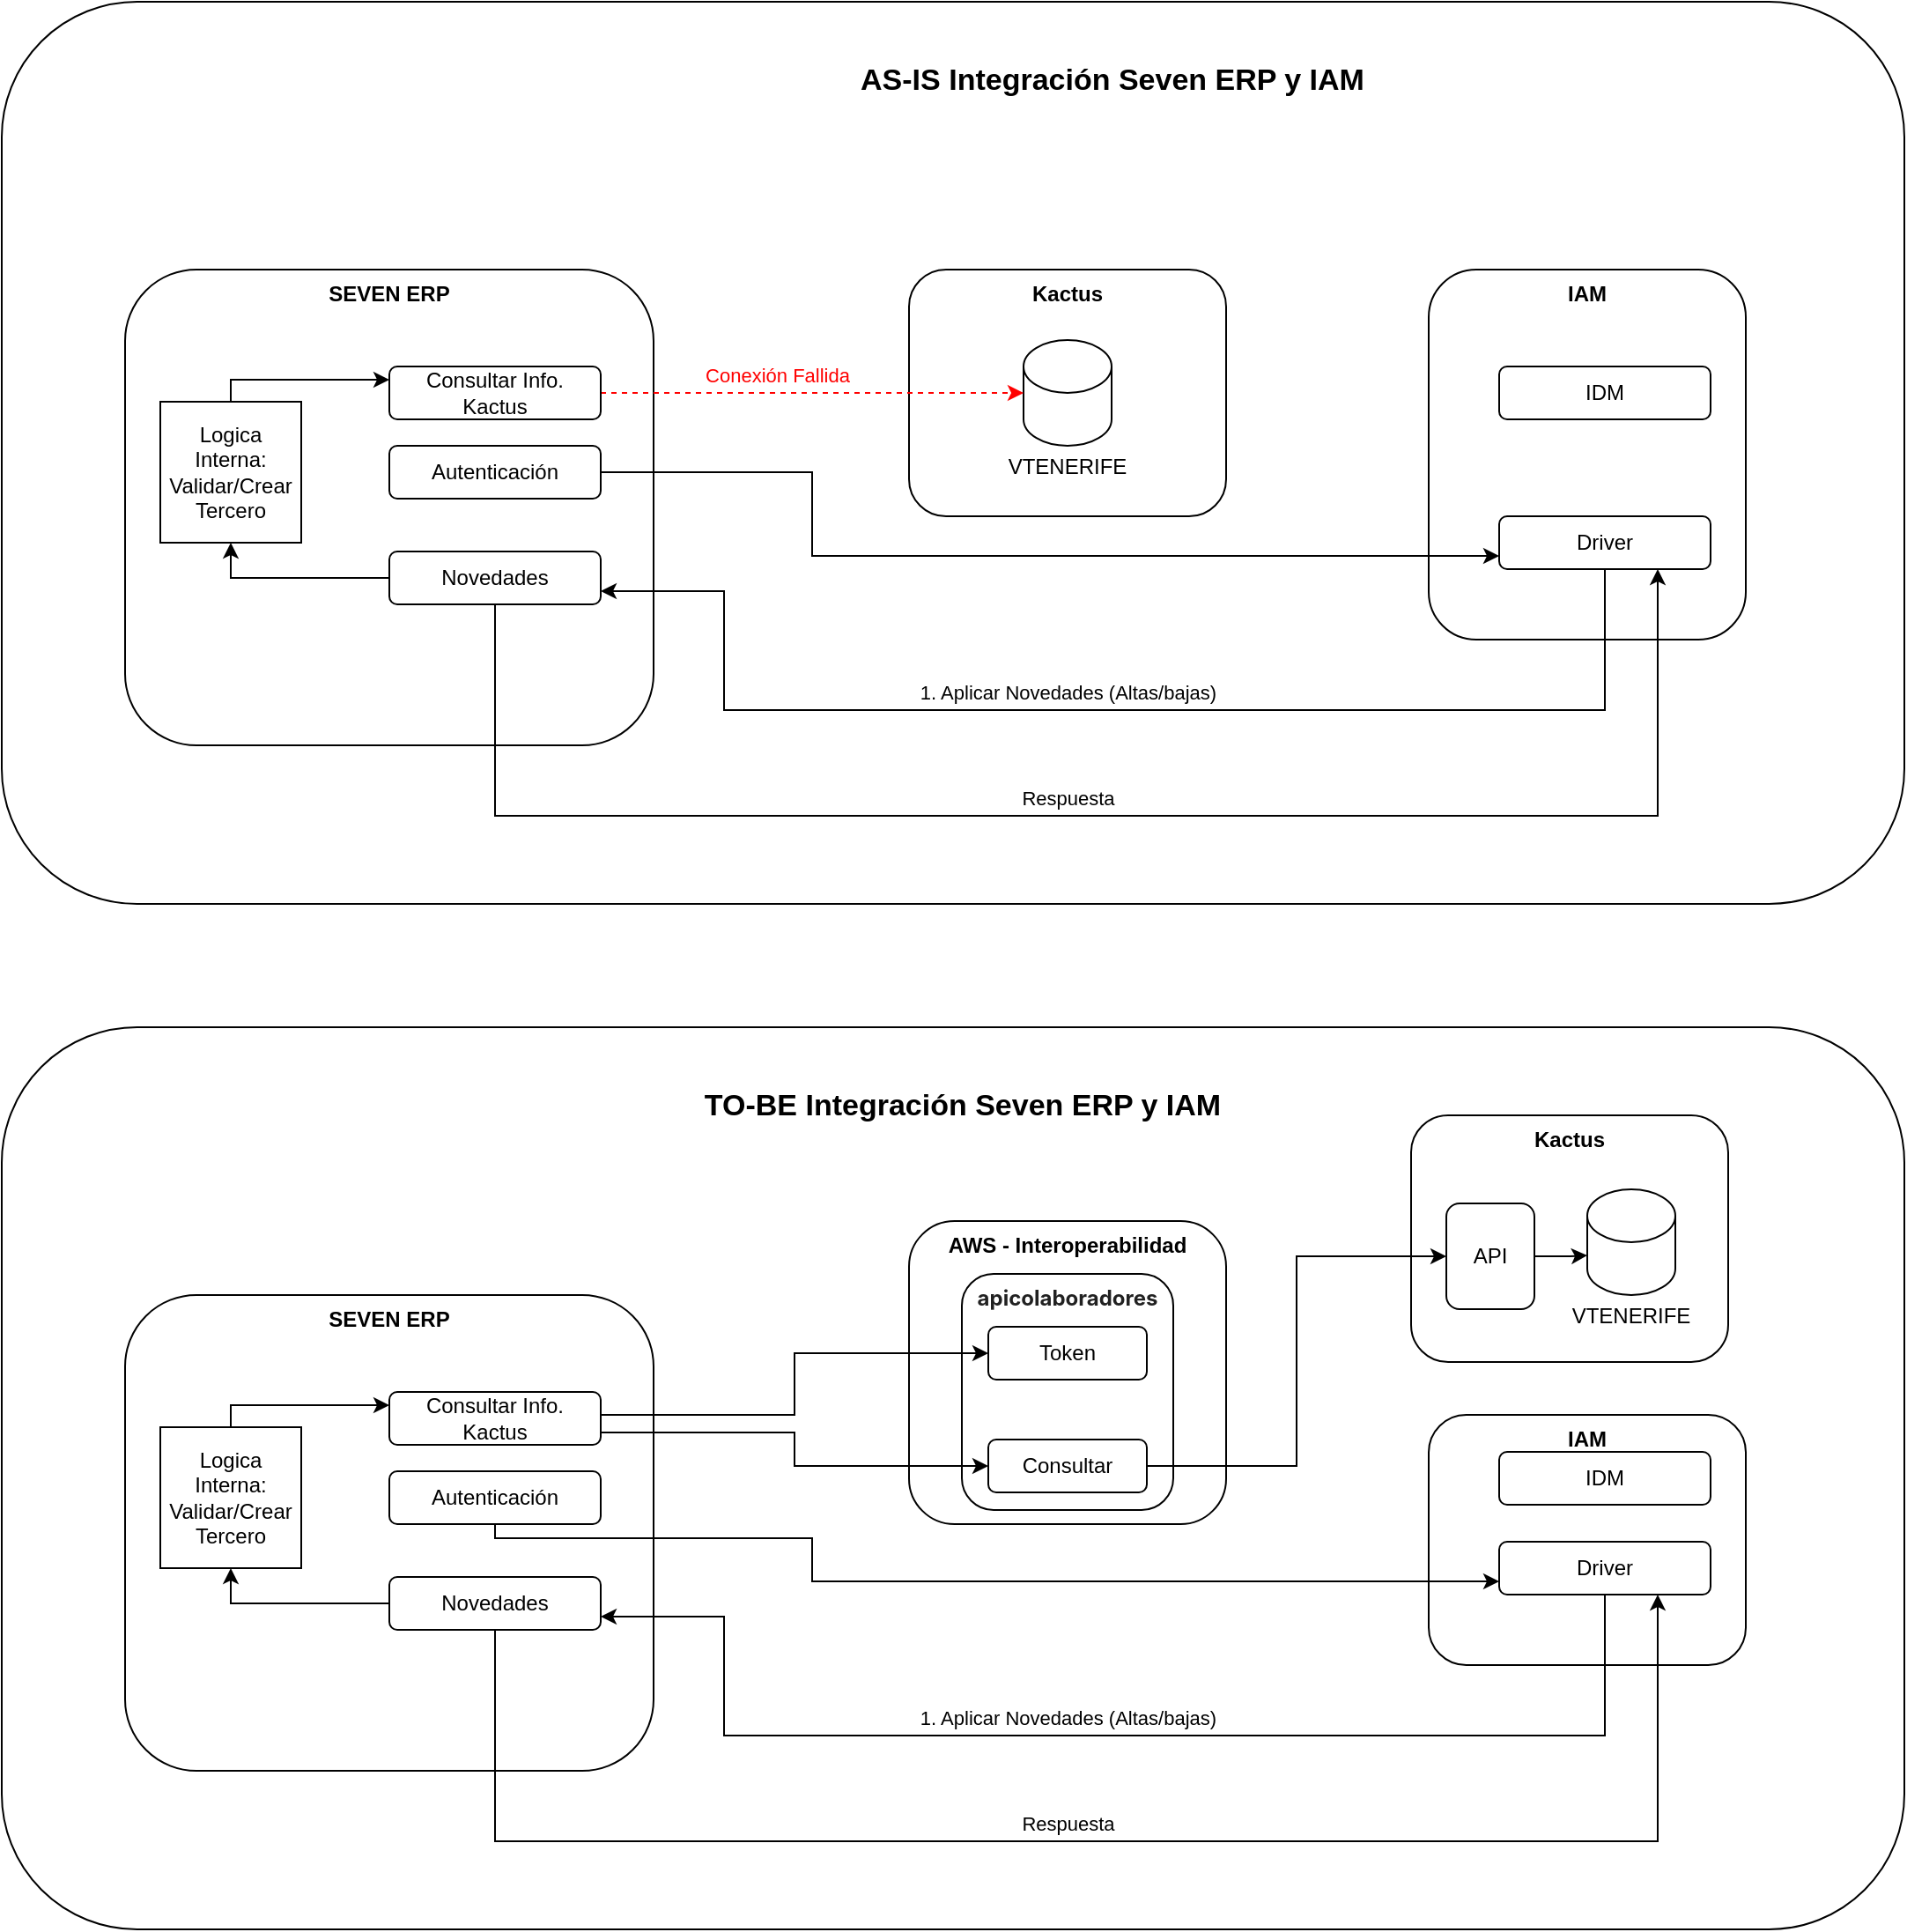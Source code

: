 <mxfile version="26.2.9" pages="2">
  <diagram name="AS-IS" id="eW9U4Vch_MS2X_GdoxYC">
    <mxGraphModel dx="2255" dy="757" grid="1" gridSize="10" guides="1" tooltips="1" connect="1" arrows="1" fold="1" page="1" pageScale="1" pageWidth="827" pageHeight="1169" math="0" shadow="0">
      <root>
        <mxCell id="0" />
        <mxCell id="1" parent="0" />
        <mxCell id="06jfUkknpogjp7twqCvo-1" value="" style="rounded=1;whiteSpace=wrap;html=1;" vertex="1" parent="1">
          <mxGeometry x="-80" y="28" width="1080" height="512" as="geometry" />
        </mxCell>
        <mxCell id="2XWWIahap93tzurfqWSG-1" value="&lt;span&gt;SEVEN ERP&lt;/span&gt;" style="rounded=1;whiteSpace=wrap;html=1;verticalAlign=top;fontStyle=1" parent="1" vertex="1">
          <mxGeometry x="-10" y="180" width="300" height="270" as="geometry" />
        </mxCell>
        <mxCell id="2XWWIahap93tzurfqWSG-2" value="&lt;span&gt;Kactus&lt;/span&gt;" style="rounded=1;whiteSpace=wrap;html=1;verticalAlign=top;fontStyle=1" parent="1" vertex="1">
          <mxGeometry x="435" y="180" width="180" height="140" as="geometry" />
        </mxCell>
        <mxCell id="2XWWIahap93tzurfqWSG-3" value="&lt;div&gt;&lt;br&gt;&lt;/div&gt;&lt;div&gt;&lt;br&gt;&lt;/div&gt;&lt;div&gt;&lt;br&gt;&lt;/div&gt;&lt;div&gt;&lt;br&gt;&lt;/div&gt;VTENERIFE" style="shape=cylinder3;whiteSpace=wrap;html=1;boundedLbl=1;backgroundOutline=1;size=15;" parent="1" vertex="1">
          <mxGeometry x="500" y="220" width="50" height="60" as="geometry" />
        </mxCell>
        <mxCell id="2XWWIahap93tzurfqWSG-5" style="edgeStyle=orthogonalEdgeStyle;rounded=0;orthogonalLoop=1;jettySize=auto;html=1;dashed=1;strokeColor=#FF0000;" parent="1" source="2XWWIahap93tzurfqWSG-4" target="2XWWIahap93tzurfqWSG-3" edge="1">
          <mxGeometry relative="1" as="geometry" />
        </mxCell>
        <mxCell id="9Ra8ZcG8PhmdojVvyy9X-1" value="Conexión Fallida" style="edgeLabel;html=1;align=center;verticalAlign=middle;resizable=0;points=[];fontColor=#FF0000;" vertex="1" connectable="0" parent="2XWWIahap93tzurfqWSG-5">
          <mxGeometry x="-0.507" y="-1" relative="1" as="geometry">
            <mxPoint x="41" y="-11" as="offset" />
          </mxGeometry>
        </mxCell>
        <mxCell id="2XWWIahap93tzurfqWSG-4" value="Consultar Info. Kactus" style="rounded=1;whiteSpace=wrap;html=1;" parent="1" vertex="1">
          <mxGeometry x="140" y="235" width="120" height="30" as="geometry" />
        </mxCell>
        <mxCell id="2XWWIahap93tzurfqWSG-6" value="AS-IS Integración Seven ERP y IAM" style="text;html=1;align=center;verticalAlign=middle;resizable=0;points=[];autosize=1;strokeColor=none;fillColor=none;fontStyle=1;fontSize=17;" parent="1" vertex="1">
          <mxGeometry x="400" y="58" width="300" height="30" as="geometry" />
        </mxCell>
        <mxCell id="pvbcGCA0Qb1AgT1vnkco-1" value="&lt;span&gt;IAM&lt;/span&gt;" style="rounded=1;whiteSpace=wrap;html=1;verticalAlign=top;fontStyle=1" parent="1" vertex="1">
          <mxGeometry x="730" y="180" width="180" height="210" as="geometry" />
        </mxCell>
        <mxCell id="pvbcGCA0Qb1AgT1vnkco-2" value="IDM" style="rounded=1;whiteSpace=wrap;html=1;" parent="1" vertex="1">
          <mxGeometry x="770" y="235" width="120" height="30" as="geometry" />
        </mxCell>
        <mxCell id="3JgTYqsPuk37V_vv-Rsz-2" style="edgeStyle=orthogonalEdgeStyle;rounded=0;orthogonalLoop=1;jettySize=auto;html=1;entryX=1;entryY=0.75;entryDx=0;entryDy=0;" parent="1" source="yEM9cxSCL_N2rBZ1WHJl-1" target="3JgTYqsPuk37V_vv-Rsz-1" edge="1">
          <mxGeometry relative="1" as="geometry">
            <Array as="points">
              <mxPoint x="830" y="430" />
              <mxPoint x="330" y="430" />
              <mxPoint x="330" y="363" />
            </Array>
          </mxGeometry>
        </mxCell>
        <mxCell id="3JgTYqsPuk37V_vv-Rsz-3" value="1. Aplicar Novedades (Altas/bajas)" style="edgeLabel;html=1;align=center;verticalAlign=middle;resizable=0;points=[];" parent="3JgTYqsPuk37V_vv-Rsz-2" vertex="1" connectable="0">
          <mxGeometry x="0.252" y="-2" relative="1" as="geometry">
            <mxPoint x="64" y="-8" as="offset" />
          </mxGeometry>
        </mxCell>
        <mxCell id="yEM9cxSCL_N2rBZ1WHJl-1" value="Driver" style="rounded=1;whiteSpace=wrap;html=1;" parent="1" vertex="1">
          <mxGeometry x="770" y="320" width="120" height="30" as="geometry" />
        </mxCell>
        <mxCell id="yEM9cxSCL_N2rBZ1WHJl-4" style="edgeStyle=orthogonalEdgeStyle;rounded=0;orthogonalLoop=1;jettySize=auto;html=1;entryX=0;entryY=0.75;entryDx=0;entryDy=0;" parent="1" source="yEM9cxSCL_N2rBZ1WHJl-3" target="yEM9cxSCL_N2rBZ1WHJl-1" edge="1">
          <mxGeometry relative="1" as="geometry">
            <Array as="points">
              <mxPoint x="380" y="295" />
              <mxPoint x="380" y="343" />
            </Array>
          </mxGeometry>
        </mxCell>
        <mxCell id="yEM9cxSCL_N2rBZ1WHJl-3" value="Autenticación" style="rounded=1;whiteSpace=wrap;html=1;" parent="1" vertex="1">
          <mxGeometry x="140" y="280" width="120" height="30" as="geometry" />
        </mxCell>
        <mxCell id="3JgTYqsPuk37V_vv-Rsz-5" style="edgeStyle=orthogonalEdgeStyle;rounded=0;orthogonalLoop=1;jettySize=auto;html=1;entryX=0.75;entryY=1;entryDx=0;entryDy=0;" parent="1" source="3JgTYqsPuk37V_vv-Rsz-1" target="yEM9cxSCL_N2rBZ1WHJl-1" edge="1">
          <mxGeometry relative="1" as="geometry">
            <Array as="points">
              <mxPoint x="200" y="490" />
              <mxPoint x="860" y="490" />
            </Array>
          </mxGeometry>
        </mxCell>
        <mxCell id="3JgTYqsPuk37V_vv-Rsz-6" value="Respuesta" style="edgeLabel;html=1;align=center;verticalAlign=middle;resizable=0;points=[];" parent="3JgTYqsPuk37V_vv-Rsz-5" vertex="1" connectable="0">
          <mxGeometry x="-0.143" y="4" relative="1" as="geometry">
            <mxPoint x="51" y="-6" as="offset" />
          </mxGeometry>
        </mxCell>
        <mxCell id="9Ra8ZcG8PhmdojVvyy9X-3" style="edgeStyle=orthogonalEdgeStyle;rounded=0;orthogonalLoop=1;jettySize=auto;html=1;" edge="1" parent="1" source="3JgTYqsPuk37V_vv-Rsz-1" target="9Ra8ZcG8PhmdojVvyy9X-2">
          <mxGeometry relative="1" as="geometry" />
        </mxCell>
        <mxCell id="3JgTYqsPuk37V_vv-Rsz-1" value="Novedades" style="rounded=1;whiteSpace=wrap;html=1;" parent="1" vertex="1">
          <mxGeometry x="140" y="340" width="120" height="30" as="geometry" />
        </mxCell>
        <mxCell id="9Ra8ZcG8PhmdojVvyy9X-4" style="edgeStyle=orthogonalEdgeStyle;rounded=0;orthogonalLoop=1;jettySize=auto;html=1;entryX=0;entryY=0.25;entryDx=0;entryDy=0;" edge="1" parent="1" source="9Ra8ZcG8PhmdojVvyy9X-2" target="2XWWIahap93tzurfqWSG-4">
          <mxGeometry relative="1" as="geometry">
            <Array as="points">
              <mxPoint x="50" y="243" />
            </Array>
          </mxGeometry>
        </mxCell>
        <mxCell id="9Ra8ZcG8PhmdojVvyy9X-2" value="Logica Interna: Validar/Crear Tercero" style="whiteSpace=wrap;html=1;aspect=fixed;" vertex="1" parent="1">
          <mxGeometry x="10" y="255" width="80" height="80" as="geometry" />
        </mxCell>
        <mxCell id="06jfUkknpogjp7twqCvo-2" value="" style="rounded=1;whiteSpace=wrap;html=1;" vertex="1" parent="1">
          <mxGeometry x="-80" y="610" width="1080" height="512" as="geometry" />
        </mxCell>
        <mxCell id="06jfUkknpogjp7twqCvo-3" value="&lt;span&gt;SEVEN ERP&lt;/span&gt;" style="rounded=1;whiteSpace=wrap;html=1;verticalAlign=top;fontStyle=1" vertex="1" parent="1">
          <mxGeometry x="-10" y="762" width="300" height="270" as="geometry" />
        </mxCell>
        <mxCell id="06jfUkknpogjp7twqCvo-4" value="AWS - Interoperabilidad" style="rounded=1;whiteSpace=wrap;html=1;verticalAlign=top;fontStyle=1" vertex="1" parent="1">
          <mxGeometry x="435" y="720" width="180" height="172" as="geometry" />
        </mxCell>
        <mxCell id="06jfUkknpogjp7twqCvo-8" value="Consultar Info. Kactus" style="rounded=1;whiteSpace=wrap;html=1;" vertex="1" parent="1">
          <mxGeometry x="140" y="817" width="120" height="30" as="geometry" />
        </mxCell>
        <mxCell id="06jfUkknpogjp7twqCvo-9" value="TO-BE Integración Seven ERP y IAM" style="text;html=1;align=center;verticalAlign=middle;resizable=0;points=[];autosize=1;strokeColor=none;fillColor=none;fontStyle=1;fontSize=17;" vertex="1" parent="1">
          <mxGeometry x="315" y="640" width="300" height="30" as="geometry" />
        </mxCell>
        <mxCell id="06jfUkknpogjp7twqCvo-10" value="&lt;span&gt;IAM&lt;/span&gt;" style="rounded=1;whiteSpace=wrap;html=1;verticalAlign=top;fontStyle=1" vertex="1" parent="1">
          <mxGeometry x="730" y="830" width="180" height="142" as="geometry" />
        </mxCell>
        <mxCell id="06jfUkknpogjp7twqCvo-11" value="IDM" style="rounded=1;whiteSpace=wrap;html=1;" vertex="1" parent="1">
          <mxGeometry x="770" y="851" width="120" height="30" as="geometry" />
        </mxCell>
        <mxCell id="06jfUkknpogjp7twqCvo-12" style="edgeStyle=orthogonalEdgeStyle;rounded=0;orthogonalLoop=1;jettySize=auto;html=1;entryX=1;entryY=0.75;entryDx=0;entryDy=0;" edge="1" parent="1" source="06jfUkknpogjp7twqCvo-14" target="06jfUkknpogjp7twqCvo-20">
          <mxGeometry relative="1" as="geometry">
            <Array as="points">
              <mxPoint x="830" y="1012" />
              <mxPoint x="330" y="1012" />
              <mxPoint x="330" y="945" />
            </Array>
          </mxGeometry>
        </mxCell>
        <mxCell id="06jfUkknpogjp7twqCvo-13" value="1. Aplicar Novedades (Altas/bajas)" style="edgeLabel;html=1;align=center;verticalAlign=middle;resizable=0;points=[];" vertex="1" connectable="0" parent="06jfUkknpogjp7twqCvo-12">
          <mxGeometry x="0.252" y="-2" relative="1" as="geometry">
            <mxPoint x="64" y="-8" as="offset" />
          </mxGeometry>
        </mxCell>
        <mxCell id="06jfUkknpogjp7twqCvo-14" value="Driver" style="rounded=1;whiteSpace=wrap;html=1;" vertex="1" parent="1">
          <mxGeometry x="770" y="902" width="120" height="30" as="geometry" />
        </mxCell>
        <mxCell id="06jfUkknpogjp7twqCvo-15" style="edgeStyle=orthogonalEdgeStyle;rounded=0;orthogonalLoop=1;jettySize=auto;html=1;entryX=0;entryY=0.75;entryDx=0;entryDy=0;" edge="1" parent="1" source="06jfUkknpogjp7twqCvo-16" target="06jfUkknpogjp7twqCvo-14">
          <mxGeometry relative="1" as="geometry">
            <Array as="points">
              <mxPoint x="200" y="900" />
              <mxPoint x="380" y="900" />
              <mxPoint x="380" y="925" />
            </Array>
          </mxGeometry>
        </mxCell>
        <mxCell id="06jfUkknpogjp7twqCvo-16" value="Autenticación" style="rounded=1;whiteSpace=wrap;html=1;" vertex="1" parent="1">
          <mxGeometry x="140" y="862" width="120" height="30" as="geometry" />
        </mxCell>
        <mxCell id="06jfUkknpogjp7twqCvo-17" style="edgeStyle=orthogonalEdgeStyle;rounded=0;orthogonalLoop=1;jettySize=auto;html=1;entryX=0.75;entryY=1;entryDx=0;entryDy=0;" edge="1" parent="1" source="06jfUkknpogjp7twqCvo-20" target="06jfUkknpogjp7twqCvo-14">
          <mxGeometry relative="1" as="geometry">
            <Array as="points">
              <mxPoint x="200" y="1072" />
              <mxPoint x="860" y="1072" />
            </Array>
          </mxGeometry>
        </mxCell>
        <mxCell id="06jfUkknpogjp7twqCvo-18" value="Respuesta" style="edgeLabel;html=1;align=center;verticalAlign=middle;resizable=0;points=[];" vertex="1" connectable="0" parent="06jfUkknpogjp7twqCvo-17">
          <mxGeometry x="-0.143" y="4" relative="1" as="geometry">
            <mxPoint x="51" y="-6" as="offset" />
          </mxGeometry>
        </mxCell>
        <mxCell id="06jfUkknpogjp7twqCvo-19" style="edgeStyle=orthogonalEdgeStyle;rounded=0;orthogonalLoop=1;jettySize=auto;html=1;" edge="1" parent="1" source="06jfUkknpogjp7twqCvo-20" target="06jfUkknpogjp7twqCvo-22">
          <mxGeometry relative="1" as="geometry" />
        </mxCell>
        <mxCell id="06jfUkknpogjp7twqCvo-20" value="Novedades" style="rounded=1;whiteSpace=wrap;html=1;" vertex="1" parent="1">
          <mxGeometry x="140" y="922" width="120" height="30" as="geometry" />
        </mxCell>
        <mxCell id="06jfUkknpogjp7twqCvo-21" style="edgeStyle=orthogonalEdgeStyle;rounded=0;orthogonalLoop=1;jettySize=auto;html=1;entryX=0;entryY=0.25;entryDx=0;entryDy=0;" edge="1" parent="1" source="06jfUkknpogjp7twqCvo-22" target="06jfUkknpogjp7twqCvo-8">
          <mxGeometry relative="1" as="geometry">
            <Array as="points">
              <mxPoint x="50" y="825" />
            </Array>
          </mxGeometry>
        </mxCell>
        <mxCell id="06jfUkknpogjp7twqCvo-22" value="Logica Interna: Validar/Crear Tercero" style="whiteSpace=wrap;html=1;aspect=fixed;" vertex="1" parent="1">
          <mxGeometry x="10" y="837" width="80" height="80" as="geometry" />
        </mxCell>
        <mxCell id="kIAbNTCCTRR0vmoHVHbH-1" value="&lt;span style=&quot;color: rgb(33, 33, 33); font-family: Inter, system-ui, -apple-system, BlinkMacSystemFont, &amp;quot;Segoe UI&amp;quot;, Roboto, Oxygen, Ubuntu, Cantarell, &amp;quot;Fira Sans&amp;quot;, &amp;quot;Droid Sans&amp;quot;, Helvetica, Arial, sans-serif; white-space-collapse: preserve; background-color: rgb(255, 255, 255);&quot;&gt;apicolaboradores&lt;/span&gt;" style="rounded=1;whiteSpace=wrap;html=1;fontStyle=1;verticalAlign=top;align=center;" vertex="1" parent="1">
          <mxGeometry x="465" y="750" width="120" height="134" as="geometry" />
        </mxCell>
        <mxCell id="kIAbNTCCTRR0vmoHVHbH-2" value="Token" style="rounded=1;whiteSpace=wrap;html=1;" vertex="1" parent="1">
          <mxGeometry x="480" y="780" width="90" height="30" as="geometry" />
        </mxCell>
        <mxCell id="kIAbNTCCTRR0vmoHVHbH-3" value="Consultar" style="rounded=1;whiteSpace=wrap;html=1;" vertex="1" parent="1">
          <mxGeometry x="480" y="844" width="90" height="30" as="geometry" />
        </mxCell>
        <mxCell id="kIAbNTCCTRR0vmoHVHbH-5" style="edgeStyle=orthogonalEdgeStyle;rounded=0;orthogonalLoop=1;jettySize=auto;html=1;entryX=0;entryY=0.5;entryDx=0;entryDy=0;" edge="1" parent="1" source="06jfUkknpogjp7twqCvo-8" target="kIAbNTCCTRR0vmoHVHbH-2">
          <mxGeometry relative="1" as="geometry">
            <Array as="points">
              <mxPoint x="370" y="830" />
              <mxPoint x="370" y="795" />
            </Array>
          </mxGeometry>
        </mxCell>
        <mxCell id="kIAbNTCCTRR0vmoHVHbH-6" style="edgeStyle=orthogonalEdgeStyle;rounded=0;orthogonalLoop=1;jettySize=auto;html=1;entryX=0;entryY=0.5;entryDx=0;entryDy=0;" edge="1" parent="1" source="06jfUkknpogjp7twqCvo-8" target="kIAbNTCCTRR0vmoHVHbH-3">
          <mxGeometry relative="1" as="geometry">
            <Array as="points">
              <mxPoint x="370" y="840" />
              <mxPoint x="370" y="859" />
            </Array>
          </mxGeometry>
        </mxCell>
        <mxCell id="kIAbNTCCTRR0vmoHVHbH-7" value="&lt;span&gt;Kactus&lt;/span&gt;" style="rounded=1;whiteSpace=wrap;html=1;verticalAlign=top;fontStyle=1" vertex="1" parent="1">
          <mxGeometry x="720" y="660" width="180" height="140" as="geometry" />
        </mxCell>
        <mxCell id="kIAbNTCCTRR0vmoHVHbH-8" value="&lt;div&gt;&lt;br&gt;&lt;/div&gt;&lt;div&gt;&lt;br&gt;&lt;/div&gt;&lt;div&gt;&lt;br&gt;&lt;/div&gt;&lt;div&gt;&lt;br&gt;&lt;/div&gt;VTENERIFE" style="shape=cylinder3;whiteSpace=wrap;html=1;boundedLbl=1;backgroundOutline=1;size=15;" vertex="1" parent="1">
          <mxGeometry x="820" y="702" width="50" height="60" as="geometry" />
        </mxCell>
        <mxCell id="kIAbNTCCTRR0vmoHVHbH-9" value="API" style="rounded=1;whiteSpace=wrap;html=1;" vertex="1" parent="1">
          <mxGeometry x="740" y="710" width="50" height="60" as="geometry" />
        </mxCell>
        <mxCell id="kIAbNTCCTRR0vmoHVHbH-12" style="edgeStyle=orthogonalEdgeStyle;rounded=0;orthogonalLoop=1;jettySize=auto;html=1;entryX=0;entryY=0;entryDx=0;entryDy=37.5;entryPerimeter=0;" edge="1" parent="1" source="kIAbNTCCTRR0vmoHVHbH-9" target="kIAbNTCCTRR0vmoHVHbH-8">
          <mxGeometry relative="1" as="geometry" />
        </mxCell>
        <mxCell id="kIAbNTCCTRR0vmoHVHbH-10" style="edgeStyle=orthogonalEdgeStyle;rounded=0;orthogonalLoop=1;jettySize=auto;html=1;entryX=0;entryY=0.5;entryDx=0;entryDy=0;" edge="1" parent="1" source="kIAbNTCCTRR0vmoHVHbH-3" target="kIAbNTCCTRR0vmoHVHbH-9">
          <mxGeometry relative="1" as="geometry" />
        </mxCell>
      </root>
    </mxGraphModel>
  </diagram>
  <diagram id="0nd7adYpvPlq9VBWDab1" name="TO-BE">
    <mxGraphModel dx="2255" dy="757" grid="1" gridSize="10" guides="1" tooltips="1" connect="1" arrows="1" fold="1" page="1" pageScale="1" pageWidth="827" pageHeight="1169" math="0" shadow="0">
      <root>
        <mxCell id="0" />
        <mxCell id="1" parent="0" />
        <mxCell id="VzWLeWy6zfLZ7XhbO8gC-1" value="&lt;span&gt;SEVEN ERP&lt;/span&gt;" style="rounded=1;whiteSpace=wrap;html=1;verticalAlign=top;fontStyle=1" parent="1" vertex="1">
          <mxGeometry x="110" y="180" width="180" height="140" as="geometry" />
        </mxCell>
        <mxCell id="VzWLeWy6zfLZ7XhbO8gC-2" value="&lt;span&gt;AWS - Interoperabilidad&lt;/span&gt;" style="rounded=1;whiteSpace=wrap;html=1;verticalAlign=top;fontStyle=1" parent="1" vertex="1">
          <mxGeometry x="435" y="160" width="180" height="180" as="geometry" />
        </mxCell>
        <mxCell id="VzWLeWy6zfLZ7XhbO8gC-5" value="Consulta Usuario" style="rounded=1;whiteSpace=wrap;html=1;" parent="1" vertex="1">
          <mxGeometry x="140" y="220" width="120" height="40" as="geometry" />
        </mxCell>
        <mxCell id="VzWLeWy6zfLZ7XhbO8gC-6" value="TO-BE Integración Seven ERP y IAM" style="text;html=1;align=center;verticalAlign=middle;resizable=0;points=[];autosize=1;strokeColor=none;fillColor=none;fontStyle=1;fontSize=17;" parent="1" vertex="1">
          <mxGeometry x="400" y="58" width="300" height="30" as="geometry" />
        </mxCell>
        <mxCell id="VzWLeWy6zfLZ7XhbO8gC-10" value="&lt;span style=&quot;color: rgb(33, 33, 33); font-family: Inter, system-ui, -apple-system, BlinkMacSystemFont, &amp;quot;Segoe UI&amp;quot;, Roboto, Oxygen, Ubuntu, Cantarell, &amp;quot;Fira Sans&amp;quot;, &amp;quot;Droid Sans&amp;quot;, Helvetica, Arial, sans-serif; white-space-collapse: preserve; background-color: rgb(255, 255, 255);&quot;&gt;apicolaboradores&lt;/span&gt;" style="rounded=1;whiteSpace=wrap;html=1;fontStyle=1;verticalAlign=top;align=center;" parent="1" vertex="1">
          <mxGeometry x="465" y="190" width="120" height="120" as="geometry" />
        </mxCell>
        <mxCell id="VzWLeWy6zfLZ7XhbO8gC-11" value="Token" style="rounded=1;whiteSpace=wrap;html=1;" parent="1" vertex="1">
          <mxGeometry x="480" y="220" width="90" height="30" as="geometry" />
        </mxCell>
        <mxCell id="VzWLeWy6zfLZ7XhbO8gC-12" value="Consultar" style="rounded=1;whiteSpace=wrap;html=1;" parent="1" vertex="1">
          <mxGeometry x="480" y="270" width="90" height="30" as="geometry" />
        </mxCell>
        <mxCell id="VzWLeWy6zfLZ7XhbO8gC-13" style="edgeStyle=orthogonalEdgeStyle;rounded=0;orthogonalLoop=1;jettySize=auto;html=1;entryX=0;entryY=0.5;entryDx=0;entryDy=0;" parent="1" source="VzWLeWy6zfLZ7XhbO8gC-5" target="VzWLeWy6zfLZ7XhbO8gC-11" edge="1">
          <mxGeometry relative="1" as="geometry">
            <Array as="points">
              <mxPoint x="310" y="235" />
              <mxPoint x="310" y="235" />
            </Array>
          </mxGeometry>
        </mxCell>
        <mxCell id="8g6aftSty8sAVGxq3FYZ-6" value="REST GetToken" style="edgeLabel;html=1;align=center;verticalAlign=middle;resizable=0;points=[];" parent="VzWLeWy6zfLZ7XhbO8gC-13" vertex="1" connectable="0">
          <mxGeometry x="-0.296" y="3" relative="1" as="geometry">
            <mxPoint x="2" y="-12" as="offset" />
          </mxGeometry>
        </mxCell>
        <mxCell id="VzWLeWy6zfLZ7XhbO8gC-14" style="edgeStyle=orthogonalEdgeStyle;rounded=0;orthogonalLoop=1;jettySize=auto;html=1;entryX=0;entryY=0.5;entryDx=0;entryDy=0;" parent="1" source="VzWLeWy6zfLZ7XhbO8gC-5" target="VzWLeWy6zfLZ7XhbO8gC-12" edge="1">
          <mxGeometry relative="1" as="geometry">
            <Array as="points">
              <mxPoint x="410" y="250" />
              <mxPoint x="410" y="285" />
            </Array>
          </mxGeometry>
        </mxCell>
        <mxCell id="8g6aftSty8sAVGxq3FYZ-8" value="REST Consultar info&amp;nbsp;&lt;div&gt;colaborador&lt;/div&gt;" style="edgeLabel;html=1;align=left;verticalAlign=middle;resizable=0;points=[];" parent="VzWLeWy6zfLZ7XhbO8gC-14" vertex="1" connectable="0">
          <mxGeometry x="-0.568" y="-4" relative="1" as="geometry">
            <mxPoint x="-15" y="16" as="offset" />
          </mxGeometry>
        </mxCell>
        <mxCell id="tUKPK6X9Q3xqHISbx3DO-1" value="&lt;span&gt;Kactus&lt;/span&gt;" style="rounded=1;whiteSpace=wrap;html=1;verticalAlign=top;fontStyle=1" parent="1" vertex="1">
          <mxGeometry x="760" y="230" width="180" height="200" as="geometry" />
        </mxCell>
        <mxCell id="8g6aftSty8sAVGxq3FYZ-1" value="&lt;div&gt;&lt;br&gt;&lt;/div&gt;&lt;div&gt;&lt;br&gt;&lt;/div&gt;&lt;div&gt;&lt;br&gt;&lt;/div&gt;&lt;div&gt;&lt;br&gt;&lt;/div&gt;VTENERIFE" style="shape=cylinder3;whiteSpace=wrap;html=1;boundedLbl=1;backgroundOutline=1;size=15;" parent="1" vertex="1">
          <mxGeometry x="835" y="340" width="50" height="60" as="geometry" />
        </mxCell>
        <mxCell id="8g6aftSty8sAVGxq3FYZ-3" value="ConsultarInfo" style="rounded=1;whiteSpace=wrap;html=1;" parent="1" vertex="1">
          <mxGeometry x="815" y="270" width="90" height="30" as="geometry" />
        </mxCell>
        <mxCell id="8g6aftSty8sAVGxq3FYZ-4" style="edgeStyle=orthogonalEdgeStyle;rounded=0;orthogonalLoop=1;jettySize=auto;html=1;entryX=0;entryY=0.5;entryDx=0;entryDy=0;" parent="1" source="VzWLeWy6zfLZ7XhbO8gC-12" target="8g6aftSty8sAVGxq3FYZ-3" edge="1">
          <mxGeometry relative="1" as="geometry" />
        </mxCell>
        <mxCell id="8g6aftSty8sAVGxq3FYZ-9" value="SOAP ConsultarInfo" style="edgeLabel;html=1;align=center;verticalAlign=middle;resizable=0;points=[];" parent="8g6aftSty8sAVGxq3FYZ-4" vertex="1" connectable="0">
          <mxGeometry x="-0.269" y="-1" relative="1" as="geometry">
            <mxPoint x="21" y="-16" as="offset" />
          </mxGeometry>
        </mxCell>
        <mxCell id="8g6aftSty8sAVGxq3FYZ-5" style="edgeStyle=orthogonalEdgeStyle;rounded=0;orthogonalLoop=1;jettySize=auto;html=1;entryX=0.5;entryY=0;entryDx=0;entryDy=0;entryPerimeter=0;" parent="1" source="8g6aftSty8sAVGxq3FYZ-3" target="8g6aftSty8sAVGxq3FYZ-1" edge="1">
          <mxGeometry relative="1" as="geometry" />
        </mxCell>
        <mxCell id="8g6aftSty8sAVGxq3FYZ-10" value="&lt;span&gt;SEVEN ERP&lt;/span&gt;" style="rounded=1;whiteSpace=wrap;html=1;verticalAlign=top;fontStyle=1" parent="1" vertex="1">
          <mxGeometry x="-160" y="710" width="180" height="140" as="geometry" />
        </mxCell>
        <mxCell id="8g6aftSty8sAVGxq3FYZ-12" value="Crear Tercero" style="rounded=1;whiteSpace=wrap;html=1;" parent="1" vertex="1">
          <mxGeometry x="-130" y="750" width="120" height="40" as="geometry" />
        </mxCell>
        <mxCell id="8g6aftSty8sAVGxq3FYZ-13" value="TO-BE Integración Seven ERP y IAM" style="text;html=1;align=center;verticalAlign=middle;resizable=0;points=[];autosize=1;strokeColor=none;fillColor=none;fontStyle=1;fontSize=17;" parent="1" vertex="1">
          <mxGeometry x="360" y="590" width="300" height="30" as="geometry" />
        </mxCell>
        <mxCell id="8g6aftSty8sAVGxq3FYZ-27" value="&lt;span&gt;IAM&lt;/span&gt;" style="rounded=1;whiteSpace=wrap;html=1;verticalAlign=top;fontStyle=1" parent="1" vertex="1">
          <mxGeometry x="420" y="722" width="180" height="140" as="geometry" />
        </mxCell>
        <mxCell id="8g6aftSty8sAVGxq3FYZ-32" style="edgeStyle=orthogonalEdgeStyle;rounded=0;orthogonalLoop=1;jettySize=auto;html=1;" parent="1" source="8g6aftSty8sAVGxq3FYZ-28" target="8g6aftSty8sAVGxq3FYZ-29" edge="1">
          <mxGeometry relative="1" as="geometry" />
        </mxCell>
        <mxCell id="8g6aftSty8sAVGxq3FYZ-28" value="API" style="rounded=1;whiteSpace=wrap;html=1;" parent="1" vertex="1">
          <mxGeometry x="450" y="750" width="120" height="40" as="geometry" />
        </mxCell>
        <mxCell id="8g6aftSty8sAVGxq3FYZ-29" value="IDM" style="rounded=1;whiteSpace=wrap;html=1;" parent="1" vertex="1">
          <mxGeometry x="450" y="810" width="120" height="40" as="geometry" />
        </mxCell>
        <mxCell id="y5Sa7hWN9CfUO0DxOb0C-1" value="&lt;span&gt;Kactus&lt;/span&gt;" style="rounded=1;whiteSpace=wrap;html=1;verticalAlign=top;fontStyle=1" parent="1" vertex="1">
          <mxGeometry x="750" y="750" width="180" height="140" as="geometry" />
        </mxCell>
        <mxCell id="y5Sa7hWN9CfUO0DxOb0C-2" value="&lt;div&gt;&lt;br&gt;&lt;/div&gt;&lt;div&gt;&lt;br&gt;&lt;/div&gt;&lt;div&gt;&lt;br&gt;&lt;/div&gt;&lt;div&gt;&lt;br&gt;&lt;/div&gt;VTENERIFE" style="shape=cylinder3;whiteSpace=wrap;html=1;boundedLbl=1;backgroundOutline=1;size=15;" parent="1" vertex="1">
          <mxGeometry x="815" y="793" width="50" height="60" as="geometry" />
        </mxCell>
        <mxCell id="y5Sa7hWN9CfUO0DxOb0C-3" style="edgeStyle=orthogonalEdgeStyle;rounded=0;orthogonalLoop=1;jettySize=auto;html=1;entryX=0;entryY=0;entryDx=0;entryDy=37.5;entryPerimeter=0;startArrow=blockThin;startFill=1;" parent="1" source="8g6aftSty8sAVGxq3FYZ-29" target="y5Sa7hWN9CfUO0DxOb0C-2" edge="1">
          <mxGeometry relative="1" as="geometry" />
        </mxCell>
        <mxCell id="CY8-yfs9YaQcO3gtiEWM-1" value="Sincronización" style="edgeLabel;html=1;align=center;verticalAlign=middle;resizable=0;points=[];" parent="y5Sa7hWN9CfUO0DxOb0C-3" vertex="1" connectable="0">
          <mxGeometry x="-0.398" y="2" relative="1" as="geometry">
            <mxPoint x="36" y="-8" as="offset" />
          </mxGeometry>
        </mxCell>
        <mxCell id="DcPG7F4U2M3nhZqZJbt_-2" value="&lt;span&gt;AWS - Interoperabilidad&lt;/span&gt;" style="rounded=1;whiteSpace=wrap;html=1;verticalAlign=top;fontStyle=1" parent="1" vertex="1">
          <mxGeometry x="150" y="711" width="180" height="138" as="geometry" />
        </mxCell>
        <mxCell id="DcPG7F4U2M3nhZqZJbt_-5" style="edgeStyle=orthogonalEdgeStyle;rounded=0;orthogonalLoop=1;jettySize=auto;html=1;" parent="1" source="DcPG7F4U2M3nhZqZJbt_-3" target="8g6aftSty8sAVGxq3FYZ-28" edge="1">
          <mxGeometry relative="1" as="geometry" />
        </mxCell>
        <mxCell id="DcPG7F4U2M3nhZqZJbt_-3" value="API Republicada" style="rounded=1;whiteSpace=wrap;html=1;" parent="1" vertex="1">
          <mxGeometry x="180" y="750" width="120" height="40" as="geometry" />
        </mxCell>
        <mxCell id="DcPG7F4U2M3nhZqZJbt_-4" style="edgeStyle=orthogonalEdgeStyle;rounded=0;orthogonalLoop=1;jettySize=auto;html=1;entryX=0;entryY=0.5;entryDx=0;entryDy=0;" parent="1" source="8g6aftSty8sAVGxq3FYZ-12" target="DcPG7F4U2M3nhZqZJbt_-3" edge="1">
          <mxGeometry relative="1" as="geometry" />
        </mxCell>
        <mxCell id="5Q2bhwEh0KhFb2N2nutN-1" value="&lt;span&gt;SEVEN ERP&lt;/span&gt;" style="rounded=1;whiteSpace=wrap;html=1;verticalAlign=top;fontStyle=1" vertex="1" parent="1">
          <mxGeometry x="-40" y="980" width="180" height="140" as="geometry" />
        </mxCell>
        <mxCell id="5Q2bhwEh0KhFb2N2nutN-2" value="&lt;span&gt;AWS - Interoperabilidad&lt;/span&gt;" style="rounded=1;whiteSpace=wrap;html=1;verticalAlign=top;fontStyle=1" vertex="1" parent="1">
          <mxGeometry x="285" y="960" width="180" height="180" as="geometry" />
        </mxCell>
        <mxCell id="5Q2bhwEh0KhFb2N2nutN-3" value="Consulta Usuario" style="rounded=1;whiteSpace=wrap;html=1;" vertex="1" parent="1">
          <mxGeometry x="-10" y="1020" width="120" height="40" as="geometry" />
        </mxCell>
        <mxCell id="5Q2bhwEh0KhFb2N2nutN-4" value="&lt;span style=&quot;color: rgb(33, 33, 33); font-family: Inter, system-ui, -apple-system, BlinkMacSystemFont, &amp;quot;Segoe UI&amp;quot;, Roboto, Oxygen, Ubuntu, Cantarell, &amp;quot;Fira Sans&amp;quot;, &amp;quot;Droid Sans&amp;quot;, Helvetica, Arial, sans-serif; white-space-collapse: preserve; background-color: rgb(255, 255, 255);&quot;&gt;apicolaboradores&lt;/span&gt;" style="rounded=1;whiteSpace=wrap;html=1;fontStyle=1;verticalAlign=top;align=center;" vertex="1" parent="1">
          <mxGeometry x="315" y="990" width="120" height="120" as="geometry" />
        </mxCell>
        <mxCell id="5Q2bhwEh0KhFb2N2nutN-5" value="Token" style="rounded=1;whiteSpace=wrap;html=1;" vertex="1" parent="1">
          <mxGeometry x="330" y="1020" width="90" height="30" as="geometry" />
        </mxCell>
        <mxCell id="5Q2bhwEh0KhFb2N2nutN-6" value="Consultar" style="rounded=1;whiteSpace=wrap;html=1;" vertex="1" parent="1">
          <mxGeometry x="330" y="1070" width="90" height="30" as="geometry" />
        </mxCell>
        <mxCell id="5Q2bhwEh0KhFb2N2nutN-7" style="edgeStyle=orthogonalEdgeStyle;rounded=0;orthogonalLoop=1;jettySize=auto;html=1;entryX=0;entryY=0.5;entryDx=0;entryDy=0;" edge="1" parent="1" source="5Q2bhwEh0KhFb2N2nutN-3" target="5Q2bhwEh0KhFb2N2nutN-5">
          <mxGeometry relative="1" as="geometry">
            <Array as="points">
              <mxPoint x="160" y="1035" />
              <mxPoint x="160" y="1035" />
            </Array>
          </mxGeometry>
        </mxCell>
        <mxCell id="5Q2bhwEh0KhFb2N2nutN-8" value="REST GetToken" style="edgeLabel;html=1;align=center;verticalAlign=middle;resizable=0;points=[];" vertex="1" connectable="0" parent="5Q2bhwEh0KhFb2N2nutN-7">
          <mxGeometry x="-0.296" y="3" relative="1" as="geometry">
            <mxPoint x="2" y="-12" as="offset" />
          </mxGeometry>
        </mxCell>
        <mxCell id="5Q2bhwEh0KhFb2N2nutN-9" style="edgeStyle=orthogonalEdgeStyle;rounded=0;orthogonalLoop=1;jettySize=auto;html=1;entryX=0;entryY=0.5;entryDx=0;entryDy=0;" edge="1" parent="1" source="5Q2bhwEh0KhFb2N2nutN-3" target="5Q2bhwEh0KhFb2N2nutN-6">
          <mxGeometry relative="1" as="geometry">
            <Array as="points">
              <mxPoint x="260" y="1050" />
              <mxPoint x="260" y="1085" />
            </Array>
          </mxGeometry>
        </mxCell>
        <mxCell id="5Q2bhwEh0KhFb2N2nutN-10" value="REST Consultar info&amp;nbsp;&lt;div&gt;colaborador&lt;/div&gt;" style="edgeLabel;html=1;align=left;verticalAlign=middle;resizable=0;points=[];" vertex="1" connectable="0" parent="5Q2bhwEh0KhFb2N2nutN-9">
          <mxGeometry x="-0.568" y="-4" relative="1" as="geometry">
            <mxPoint x="-15" y="16" as="offset" />
          </mxGeometry>
        </mxCell>
        <mxCell id="5Q2bhwEh0KhFb2N2nutN-11" value="&lt;span&gt;Kactus&lt;/span&gt;" style="rounded=1;whiteSpace=wrap;html=1;verticalAlign=top;fontStyle=1" vertex="1" parent="1">
          <mxGeometry x="610" y="1030" width="180" height="200" as="geometry" />
        </mxCell>
        <mxCell id="5Q2bhwEh0KhFb2N2nutN-12" value="&lt;div&gt;&lt;br&gt;&lt;/div&gt;&lt;div&gt;&lt;br&gt;&lt;/div&gt;&lt;div&gt;&lt;br&gt;&lt;/div&gt;&lt;div&gt;&lt;br&gt;&lt;/div&gt;VTENERIFE" style="shape=cylinder3;whiteSpace=wrap;html=1;boundedLbl=1;backgroundOutline=1;size=15;" vertex="1" parent="1">
          <mxGeometry x="685" y="1140" width="50" height="60" as="geometry" />
        </mxCell>
        <mxCell id="5Q2bhwEh0KhFb2N2nutN-13" value="ConsultarInfo" style="rounded=1;whiteSpace=wrap;html=1;" vertex="1" parent="1">
          <mxGeometry x="665" y="1070" width="90" height="30" as="geometry" />
        </mxCell>
        <mxCell id="5Q2bhwEh0KhFb2N2nutN-14" style="edgeStyle=orthogonalEdgeStyle;rounded=0;orthogonalLoop=1;jettySize=auto;html=1;entryX=0;entryY=0.5;entryDx=0;entryDy=0;" edge="1" parent="1" source="5Q2bhwEh0KhFb2N2nutN-6" target="5Q2bhwEh0KhFb2N2nutN-13">
          <mxGeometry relative="1" as="geometry" />
        </mxCell>
        <mxCell id="5Q2bhwEh0KhFb2N2nutN-15" value="SOAP ConsultarInfo" style="edgeLabel;html=1;align=center;verticalAlign=middle;resizable=0;points=[];" vertex="1" connectable="0" parent="5Q2bhwEh0KhFb2N2nutN-14">
          <mxGeometry x="-0.269" y="-1" relative="1" as="geometry">
            <mxPoint x="21" y="-16" as="offset" />
          </mxGeometry>
        </mxCell>
        <mxCell id="5Q2bhwEh0KhFb2N2nutN-16" style="edgeStyle=orthogonalEdgeStyle;rounded=0;orthogonalLoop=1;jettySize=auto;html=1;entryX=0.5;entryY=0;entryDx=0;entryDy=0;entryPerimeter=0;" edge="1" parent="1" source="5Q2bhwEh0KhFb2N2nutN-13" target="5Q2bhwEh0KhFb2N2nutN-12">
          <mxGeometry relative="1" as="geometry" />
        </mxCell>
      </root>
    </mxGraphModel>
  </diagram>
</mxfile>

